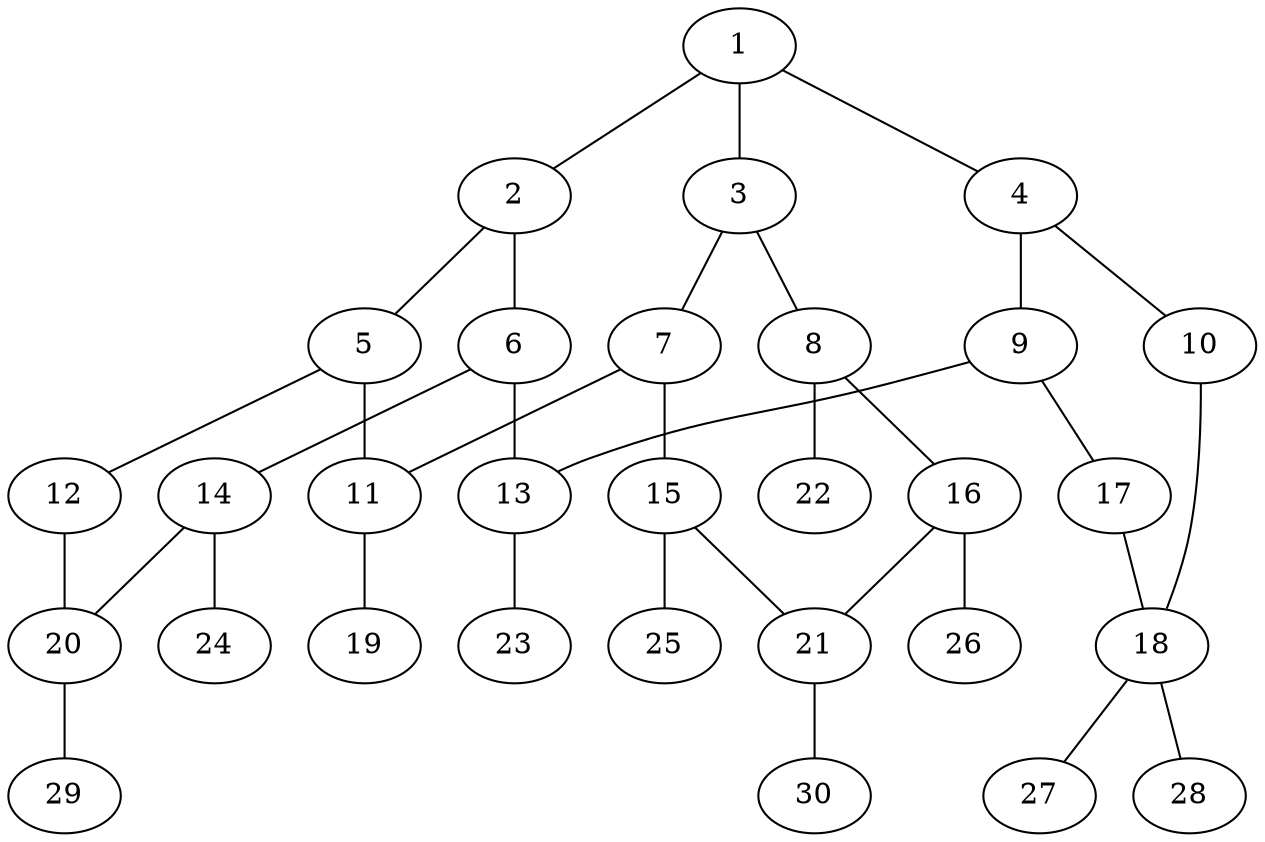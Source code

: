 graph molecule_2206 {
	1	 [chem=C];
	2	 [chem=C];
	1 -- 2	 [valence=2];
	3	 [chem=C];
	1 -- 3	 [valence=1];
	4	 [chem=C];
	1 -- 4	 [valence=1];
	5	 [chem=C];
	2 -- 5	 [valence=1];
	6	 [chem=C];
	2 -- 6	 [valence=1];
	7	 [chem=C];
	3 -- 7	 [valence=1];
	8	 [chem=C];
	3 -- 8	 [valence=2];
	9	 [chem=C];
	4 -- 9	 [valence=2];
	10	 [chem=O];
	4 -- 10	 [valence=1];
	11	 [chem=C];
	5 -- 11	 [valence=1];
	12	 [chem=N];
	5 -- 12	 [valence=2];
	13	 [chem=C];
	6 -- 13	 [valence=2];
	14	 [chem=C];
	6 -- 14	 [valence=1];
	7 -- 11	 [valence=1];
	15	 [chem=C];
	7 -- 15	 [valence=2];
	16	 [chem=C];
	8 -- 16	 [valence=1];
	22	 [chem=H];
	8 -- 22	 [valence=1];
	9 -- 13	 [valence=1];
	17	 [chem=O];
	9 -- 17	 [valence=1];
	18	 [chem=C];
	10 -- 18	 [valence=1];
	19	 [chem=O];
	11 -- 19	 [valence=2];
	20	 [chem=C];
	12 -- 20	 [valence=1];
	23	 [chem=H];
	13 -- 23	 [valence=1];
	14 -- 20	 [valence=2];
	24	 [chem=H];
	14 -- 24	 [valence=1];
	21	 [chem=C];
	15 -- 21	 [valence=1];
	25	 [chem=H];
	15 -- 25	 [valence=1];
	16 -- 21	 [valence=2];
	26	 [chem=H];
	16 -- 26	 [valence=1];
	17 -- 18	 [valence=1];
	27	 [chem=H];
	18 -- 27	 [valence=1];
	28	 [chem=H];
	18 -- 28	 [valence=1];
	29	 [chem=H];
	20 -- 29	 [valence=1];
	30	 [chem=H];
	21 -- 30	 [valence=1];
}
